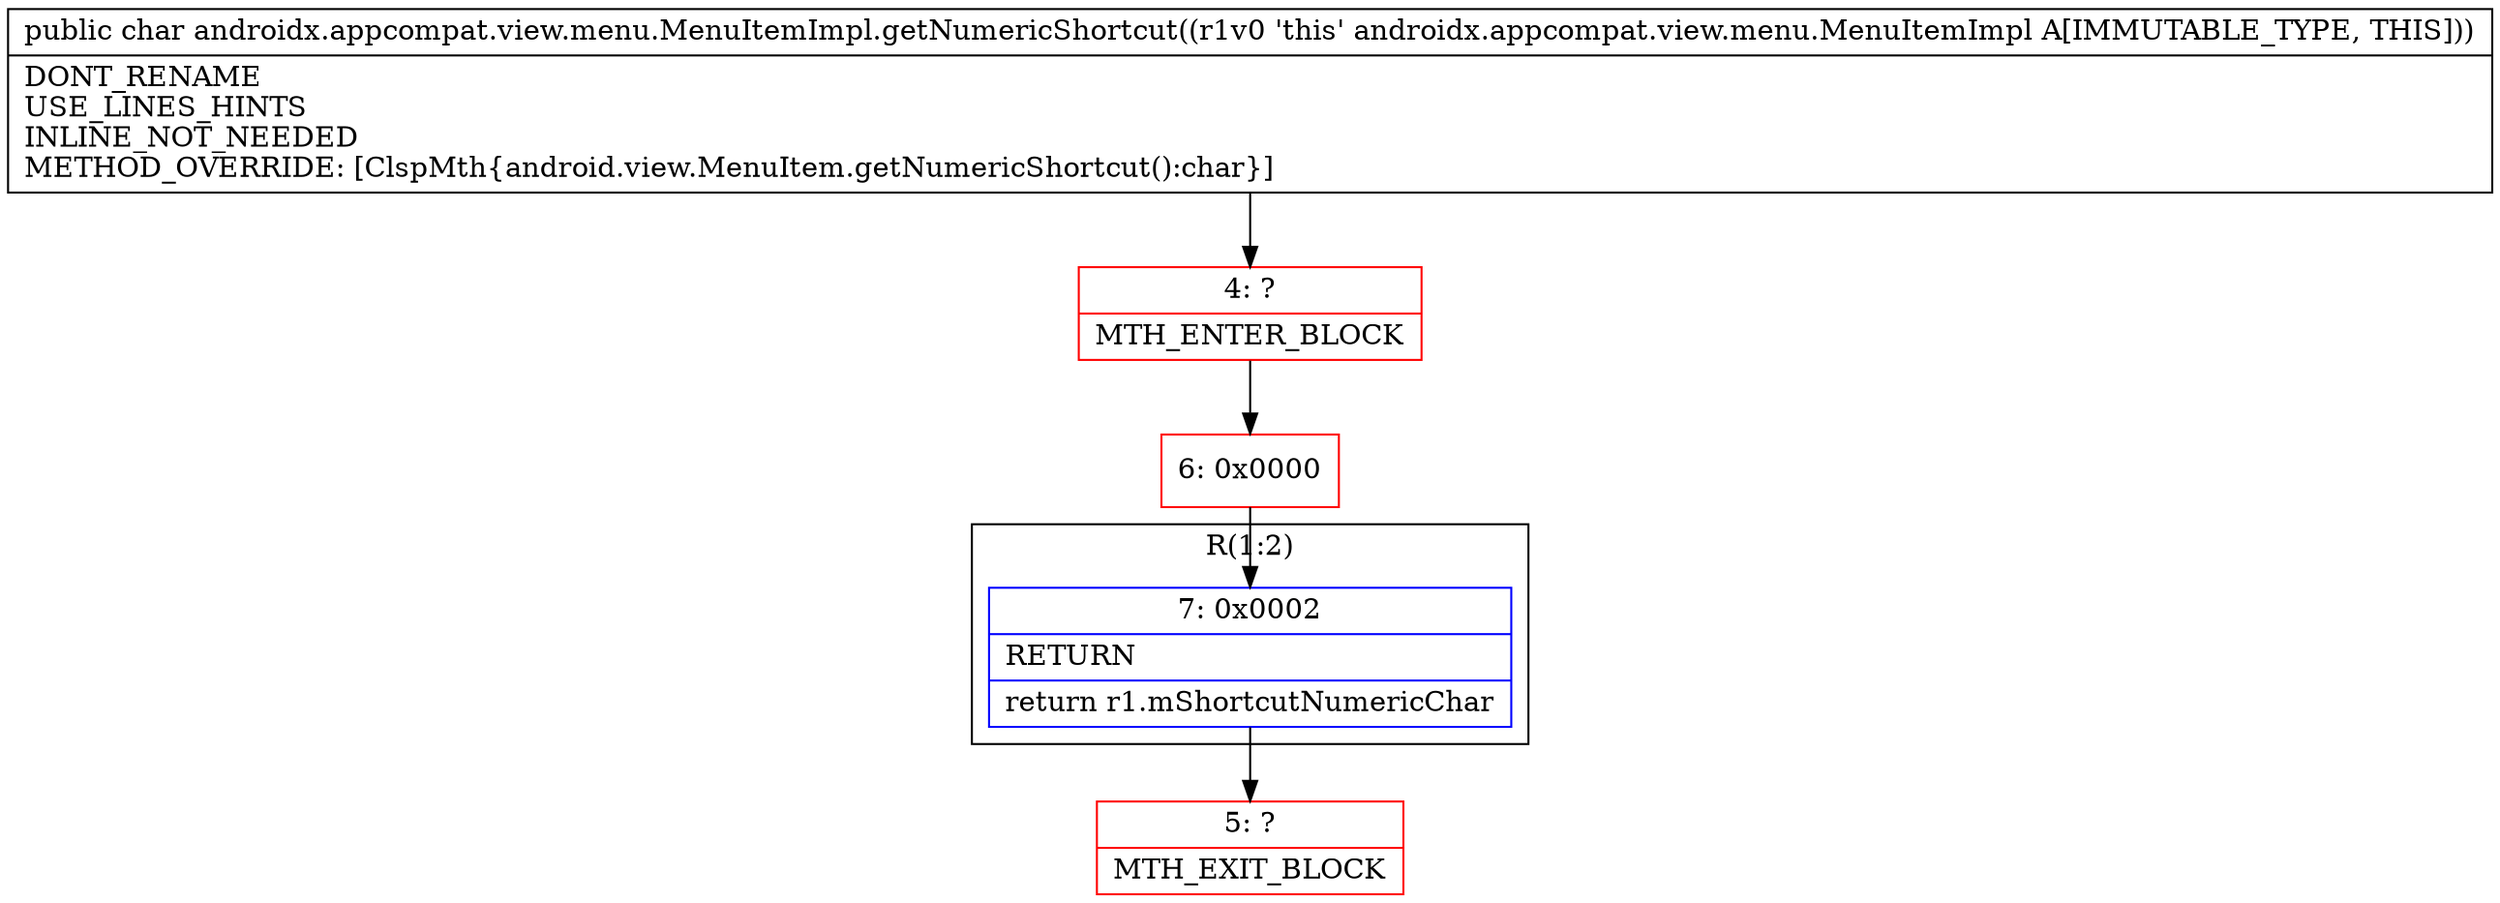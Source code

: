 digraph "CFG forandroidx.appcompat.view.menu.MenuItemImpl.getNumericShortcut()C" {
subgraph cluster_Region_1772910373 {
label = "R(1:2)";
node [shape=record,color=blue];
Node_7 [shape=record,label="{7\:\ 0x0002|RETURN\l|return r1.mShortcutNumericChar\l}"];
}
Node_4 [shape=record,color=red,label="{4\:\ ?|MTH_ENTER_BLOCK\l}"];
Node_6 [shape=record,color=red,label="{6\:\ 0x0000}"];
Node_5 [shape=record,color=red,label="{5\:\ ?|MTH_EXIT_BLOCK\l}"];
MethodNode[shape=record,label="{public char androidx.appcompat.view.menu.MenuItemImpl.getNumericShortcut((r1v0 'this' androidx.appcompat.view.menu.MenuItemImpl A[IMMUTABLE_TYPE, THIS]))  | DONT_RENAME\lUSE_LINES_HINTS\lINLINE_NOT_NEEDED\lMETHOD_OVERRIDE: [ClspMth\{android.view.MenuItem.getNumericShortcut():char\}]\l}"];
MethodNode -> Node_4;Node_7 -> Node_5;
Node_4 -> Node_6;
Node_6 -> Node_7;
}


